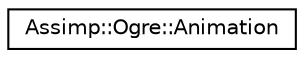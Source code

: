 digraph "Graphical Class Hierarchy"
{
  edge [fontname="Helvetica",fontsize="10",labelfontname="Helvetica",labelfontsize="10"];
  node [fontname="Helvetica",fontsize="10",shape=record];
  rankdir="LR";
  Node1 [label="Assimp::Ogre::Animation",height=0.2,width=0.4,color="black", fillcolor="white", style="filled",URL="$class_assimp_1_1_ogre_1_1_animation.html",tooltip="Ogre Animation. "];
}
